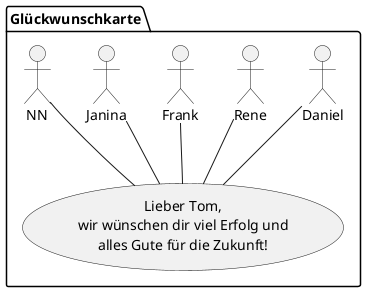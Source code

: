 @startuml
folder "Glückwunschkarte" {
    usecase goodbye [
        Lieber Tom,
        wir wünschen dir viel Erfolg und
        alles Gute für die Zukunft!
    ]

    :Daniel: -- goodbye
    :Rene: -- goodbye
    :Frank: -- goodbye
    :Janina: -- goodbye
    :NN: -- goodbye
}
@enduml
